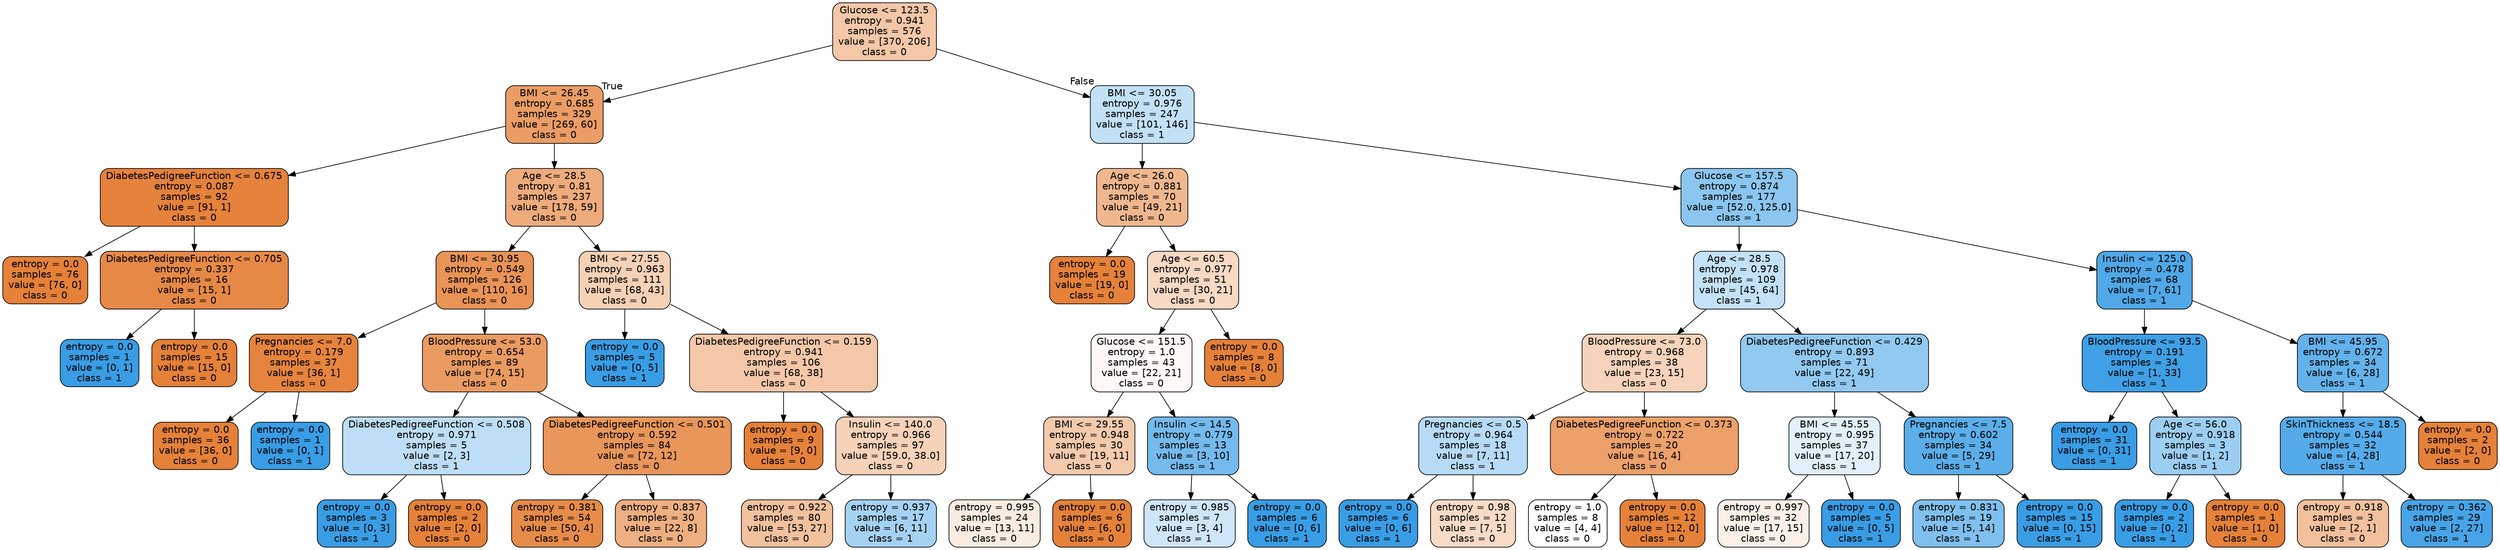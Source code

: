 digraph Tree {
node [shape=box, style="filled, rounded", color="black", fontname="helvetica"] ;
edge [fontname="helvetica"] ;
0 [label="Glucose <= 123.5\nentropy = 0.941\nsamples = 576\nvalue = [370, 206]\nclass = 0", fillcolor="#f3c7a7"] ;
1 [label="BMI <= 26.45\nentropy = 0.685\nsamples = 329\nvalue = [269, 60]\nclass = 0", fillcolor="#eb9d65"] ;
0 -> 1 [labeldistance=2.5, labelangle=45, headlabel="True"] ;
2 [label="DiabetesPedigreeFunction <= 0.675\nentropy = 0.087\nsamples = 92\nvalue = [91, 1]\nclass = 0", fillcolor="#e5823b"] ;
1 -> 2 ;
3 [label="entropy = 0.0\nsamples = 76\nvalue = [76, 0]\nclass = 0", fillcolor="#e58139"] ;
2 -> 3 ;
4 [label="DiabetesPedigreeFunction <= 0.705\nentropy = 0.337\nsamples = 16\nvalue = [15, 1]\nclass = 0", fillcolor="#e78946"] ;
2 -> 4 ;
5 [label="entropy = 0.0\nsamples = 1\nvalue = [0, 1]\nclass = 1", fillcolor="#399de5"] ;
4 -> 5 ;
6 [label="entropy = 0.0\nsamples = 15\nvalue = [15, 0]\nclass = 0", fillcolor="#e58139"] ;
4 -> 6 ;
7 [label="Age <= 28.5\nentropy = 0.81\nsamples = 237\nvalue = [178, 59]\nclass = 0", fillcolor="#eeab7b"] ;
1 -> 7 ;
8 [label="BMI <= 30.95\nentropy = 0.549\nsamples = 126\nvalue = [110, 16]\nclass = 0", fillcolor="#e99356"] ;
7 -> 8 ;
9 [label="Pregnancies <= 7.0\nentropy = 0.179\nsamples = 37\nvalue = [36, 1]\nclass = 0", fillcolor="#e6843e"] ;
8 -> 9 ;
10 [label="entropy = 0.0\nsamples = 36\nvalue = [36, 0]\nclass = 0", fillcolor="#e58139"] ;
9 -> 10 ;
11 [label="entropy = 0.0\nsamples = 1\nvalue = [0, 1]\nclass = 1", fillcolor="#399de5"] ;
9 -> 11 ;
12 [label="BloodPressure <= 53.0\nentropy = 0.654\nsamples = 89\nvalue = [74, 15]\nclass = 0", fillcolor="#ea9b61"] ;
8 -> 12 ;
13 [label="DiabetesPedigreeFunction <= 0.508\nentropy = 0.971\nsamples = 5\nvalue = [2, 3]\nclass = 1", fillcolor="#bddef6"] ;
12 -> 13 ;
14 [label="entropy = 0.0\nsamples = 3\nvalue = [0, 3]\nclass = 1", fillcolor="#399de5"] ;
13 -> 14 ;
15 [label="entropy = 0.0\nsamples = 2\nvalue = [2, 0]\nclass = 0", fillcolor="#e58139"] ;
13 -> 15 ;
16 [label="DiabetesPedigreeFunction <= 0.501\nentropy = 0.592\nsamples = 84\nvalue = [72, 12]\nclass = 0", fillcolor="#e9965a"] ;
12 -> 16 ;
17 [label="entropy = 0.381\nsamples = 54\nvalue = [50, 4]\nclass = 0", fillcolor="#e78b49"] ;
16 -> 17 ;
18 [label="entropy = 0.837\nsamples = 30\nvalue = [22, 8]\nclass = 0", fillcolor="#eeaf81"] ;
16 -> 18 ;
19 [label="BMI <= 27.55\nentropy = 0.963\nsamples = 111\nvalue = [68, 43]\nclass = 0", fillcolor="#f5d1b6"] ;
7 -> 19 ;
20 [label="entropy = 0.0\nsamples = 5\nvalue = [0, 5]\nclass = 1", fillcolor="#399de5"] ;
19 -> 20 ;
21 [label="DiabetesPedigreeFunction <= 0.159\nentropy = 0.941\nsamples = 106\nvalue = [68, 38]\nclass = 0", fillcolor="#f4c7a8"] ;
19 -> 21 ;
22 [label="entropy = 0.0\nsamples = 9\nvalue = [9, 0]\nclass = 0", fillcolor="#e58139"] ;
21 -> 22 ;
23 [label="Insulin <= 140.0\nentropy = 0.966\nsamples = 97\nvalue = [59.0, 38.0]\nclass = 0", fillcolor="#f6d2b9"] ;
21 -> 23 ;
24 [label="entropy = 0.922\nsamples = 80\nvalue = [53, 27]\nclass = 0", fillcolor="#f2c19e"] ;
23 -> 24 ;
25 [label="entropy = 0.937\nsamples = 17\nvalue = [6, 11]\nclass = 1", fillcolor="#a5d2f3"] ;
23 -> 25 ;
26 [label="BMI <= 30.05\nentropy = 0.976\nsamples = 247\nvalue = [101, 146]\nclass = 1", fillcolor="#c2e1f7"] ;
0 -> 26 [labeldistance=2.5, labelangle=-45, headlabel="False"] ;
27 [label="Age <= 26.0\nentropy = 0.881\nsamples = 70\nvalue = [49, 21]\nclass = 0", fillcolor="#f0b78e"] ;
26 -> 27 ;
28 [label="entropy = 0.0\nsamples = 19\nvalue = [19, 0]\nclass = 0", fillcolor="#e58139"] ;
27 -> 28 ;
29 [label="Age <= 60.5\nentropy = 0.977\nsamples = 51\nvalue = [30, 21]\nclass = 0", fillcolor="#f7d9c4"] ;
27 -> 29 ;
30 [label="Glucose <= 151.5\nentropy = 1.0\nsamples = 43\nvalue = [22, 21]\nclass = 0", fillcolor="#fef9f6"] ;
29 -> 30 ;
31 [label="BMI <= 29.55\nentropy = 0.948\nsamples = 30\nvalue = [19, 11]\nclass = 0", fillcolor="#f4caac"] ;
30 -> 31 ;
32 [label="entropy = 0.995\nsamples = 24\nvalue = [13, 11]\nclass = 0", fillcolor="#fbece1"] ;
31 -> 32 ;
33 [label="entropy = 0.0\nsamples = 6\nvalue = [6, 0]\nclass = 0", fillcolor="#e58139"] ;
31 -> 33 ;
34 [label="Insulin <= 14.5\nentropy = 0.779\nsamples = 13\nvalue = [3, 10]\nclass = 1", fillcolor="#74baed"] ;
30 -> 34 ;
35 [label="entropy = 0.985\nsamples = 7\nvalue = [3, 4]\nclass = 1", fillcolor="#cee6f8"] ;
34 -> 35 ;
36 [label="entropy = 0.0\nsamples = 6\nvalue = [0, 6]\nclass = 1", fillcolor="#399de5"] ;
34 -> 36 ;
37 [label="entropy = 0.0\nsamples = 8\nvalue = [8, 0]\nclass = 0", fillcolor="#e58139"] ;
29 -> 37 ;
38 [label="Glucose <= 157.5\nentropy = 0.874\nsamples = 177\nvalue = [52.0, 125.0]\nclass = 1", fillcolor="#8bc6f0"] ;
26 -> 38 ;
39 [label="Age <= 28.5\nentropy = 0.978\nsamples = 109\nvalue = [45, 64]\nclass = 1", fillcolor="#c4e2f7"] ;
38 -> 39 ;
40 [label="BloodPressure <= 73.0\nentropy = 0.968\nsamples = 38\nvalue = [23, 15]\nclass = 0", fillcolor="#f6d3ba"] ;
39 -> 40 ;
41 [label="Pregnancies <= 0.5\nentropy = 0.964\nsamples = 18\nvalue = [7, 11]\nclass = 1", fillcolor="#b7dbf6"] ;
40 -> 41 ;
42 [label="entropy = 0.0\nsamples = 6\nvalue = [0, 6]\nclass = 1", fillcolor="#399de5"] ;
41 -> 42 ;
43 [label="entropy = 0.98\nsamples = 12\nvalue = [7, 5]\nclass = 0", fillcolor="#f8dbc6"] ;
41 -> 43 ;
44 [label="DiabetesPedigreeFunction <= 0.373\nentropy = 0.722\nsamples = 20\nvalue = [16, 4]\nclass = 0", fillcolor="#eca06a"] ;
40 -> 44 ;
45 [label="entropy = 1.0\nsamples = 8\nvalue = [4, 4]\nclass = 0", fillcolor="#ffffff"] ;
44 -> 45 ;
46 [label="entropy = 0.0\nsamples = 12\nvalue = [12, 0]\nclass = 0", fillcolor="#e58139"] ;
44 -> 46 ;
47 [label="DiabetesPedigreeFunction <= 0.429\nentropy = 0.893\nsamples = 71\nvalue = [22, 49]\nclass = 1", fillcolor="#92c9f1"] ;
39 -> 47 ;
48 [label="BMI <= 45.55\nentropy = 0.995\nsamples = 37\nvalue = [17, 20]\nclass = 1", fillcolor="#e1f0fb"] ;
47 -> 48 ;
49 [label="entropy = 0.997\nsamples = 32\nvalue = [17, 15]\nclass = 0", fillcolor="#fcf0e8"] ;
48 -> 49 ;
50 [label="entropy = 0.0\nsamples = 5\nvalue = [0, 5]\nclass = 1", fillcolor="#399de5"] ;
48 -> 50 ;
51 [label="Pregnancies <= 7.5\nentropy = 0.602\nsamples = 34\nvalue = [5, 29]\nclass = 1", fillcolor="#5baee9"] ;
47 -> 51 ;
52 [label="entropy = 0.831\nsamples = 19\nvalue = [5, 14]\nclass = 1", fillcolor="#80c0ee"] ;
51 -> 52 ;
53 [label="entropy = 0.0\nsamples = 15\nvalue = [0, 15]\nclass = 1", fillcolor="#399de5"] ;
51 -> 53 ;
54 [label="Insulin <= 125.0\nentropy = 0.478\nsamples = 68\nvalue = [7, 61]\nclass = 1", fillcolor="#50a8e8"] ;
38 -> 54 ;
55 [label="BloodPressure <= 93.5\nentropy = 0.191\nsamples = 34\nvalue = [1, 33]\nclass = 1", fillcolor="#3fa0e6"] ;
54 -> 55 ;
56 [label="entropy = 0.0\nsamples = 31\nvalue = [0, 31]\nclass = 1", fillcolor="#399de5"] ;
55 -> 56 ;
57 [label="Age <= 56.0\nentropy = 0.918\nsamples = 3\nvalue = [1, 2]\nclass = 1", fillcolor="#9ccef2"] ;
55 -> 57 ;
58 [label="entropy = 0.0\nsamples = 2\nvalue = [0, 2]\nclass = 1", fillcolor="#399de5"] ;
57 -> 58 ;
59 [label="entropy = 0.0\nsamples = 1\nvalue = [1, 0]\nclass = 0", fillcolor="#e58139"] ;
57 -> 59 ;
60 [label="BMI <= 45.95\nentropy = 0.672\nsamples = 34\nvalue = [6, 28]\nclass = 1", fillcolor="#63b2eb"] ;
54 -> 60 ;
61 [label="SkinThickness <= 18.5\nentropy = 0.544\nsamples = 32\nvalue = [4, 28]\nclass = 1", fillcolor="#55abe9"] ;
60 -> 61 ;
62 [label="entropy = 0.918\nsamples = 3\nvalue = [2, 1]\nclass = 0", fillcolor="#f2c09c"] ;
61 -> 62 ;
63 [label="entropy = 0.362\nsamples = 29\nvalue = [2, 27]\nclass = 1", fillcolor="#48a4e7"] ;
61 -> 63 ;
64 [label="entropy = 0.0\nsamples = 2\nvalue = [2, 0]\nclass = 0", fillcolor="#e58139"] ;
60 -> 64 ;
}